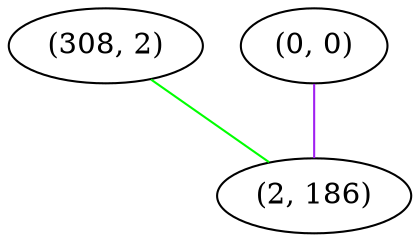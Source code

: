 graph "" {
"(308, 2)";
"(0, 0)";
"(2, 186)";
"(308, 2)" -- "(2, 186)"  [color=green, key=0, weight=2];
"(0, 0)" -- "(2, 186)"  [color=purple, key=0, weight=4];
}
